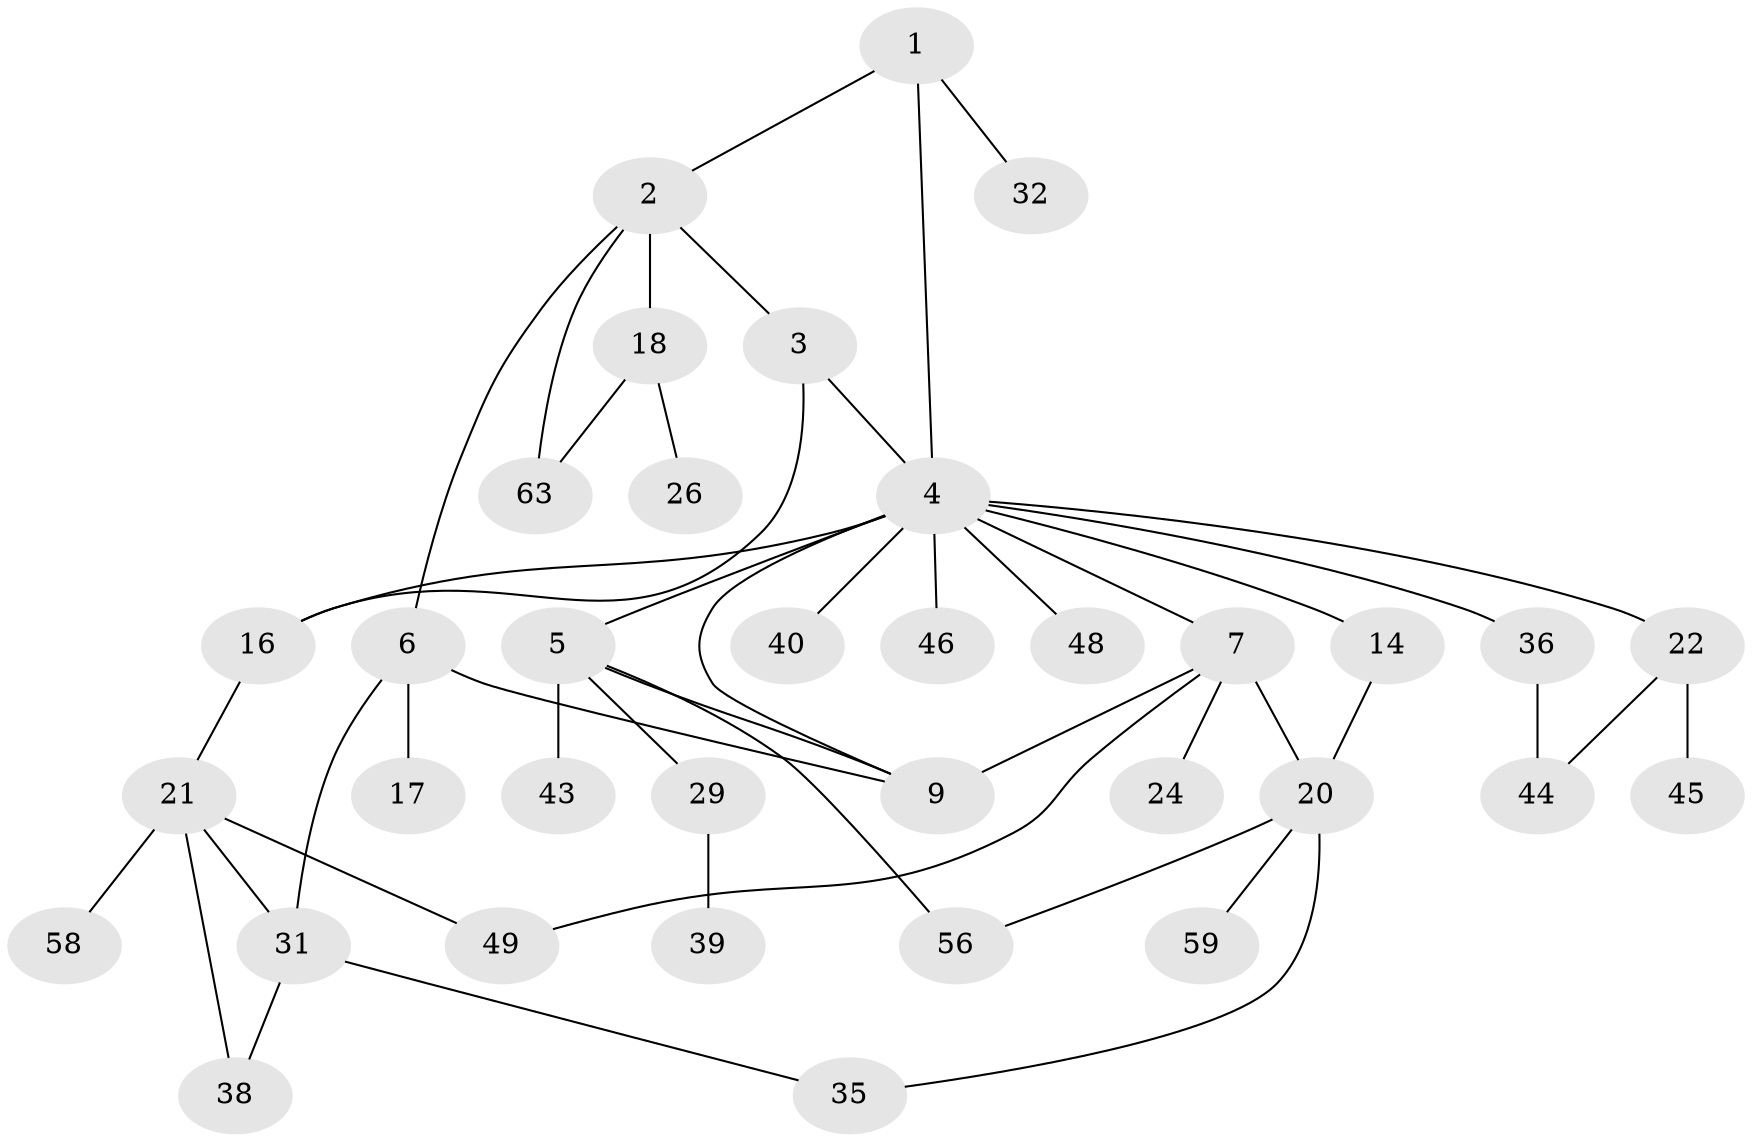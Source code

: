 // original degree distribution, {4: 0.09859154929577464, 5: 0.056338028169014086, 3: 0.19718309859154928, 9: 0.014084507042253521, 6: 0.014084507042253521, 1: 0.323943661971831, 2: 0.29577464788732394}
// Generated by graph-tools (version 1.1) at 2025/13/03/09/25 04:13:32]
// undirected, 35 vertices, 47 edges
graph export_dot {
graph [start="1"]
  node [color=gray90,style=filled];
  1 [super="+10"];
  2;
  3 [super="+19+11"];
  4 [super="+8+15+23"];
  5 [super="+13+34"];
  6 [super="+12+62"];
  7 [super="+71"];
  9 [super="+52+53+28+30"];
  14;
  16;
  17 [super="+37"];
  18;
  20 [super="+47+25"];
  21 [super="+27"];
  22 [super="+33"];
  24;
  26;
  29 [super="+65"];
  31;
  32;
  35;
  36 [super="+55"];
  38 [super="+67"];
  39;
  40 [super="+41"];
  43;
  44;
  45 [super="+68"];
  46;
  48 [super="+61"];
  49 [super="+66+50"];
  56;
  58 [super="+60"];
  59;
  63 [super="+70"];
  1 -- 2;
  1 -- 4;
  1 -- 32;
  2 -- 3;
  2 -- 6;
  2 -- 18;
  2 -- 63;
  3 -- 16;
  3 -- 4;
  4 -- 5;
  4 -- 7;
  4 -- 9;
  4 -- 36;
  4 -- 16;
  4 -- 40;
  4 -- 14;
  4 -- 48;
  4 -- 22;
  4 -- 46;
  5 -- 29 [weight=2];
  5 -- 56;
  5 -- 9;
  5 -- 43;
  6 -- 9;
  6 -- 17;
  6 -- 31;
  7 -- 24;
  7 -- 20;
  7 -- 49;
  7 -- 9;
  14 -- 20;
  16 -- 21;
  18 -- 26;
  18 -- 63;
  20 -- 59;
  20 -- 56;
  20 -- 35;
  21 -- 38;
  21 -- 49;
  21 -- 58;
  21 -- 31;
  22 -- 45;
  22 -- 44;
  29 -- 39;
  31 -- 35;
  31 -- 38;
  36 -- 44;
}
